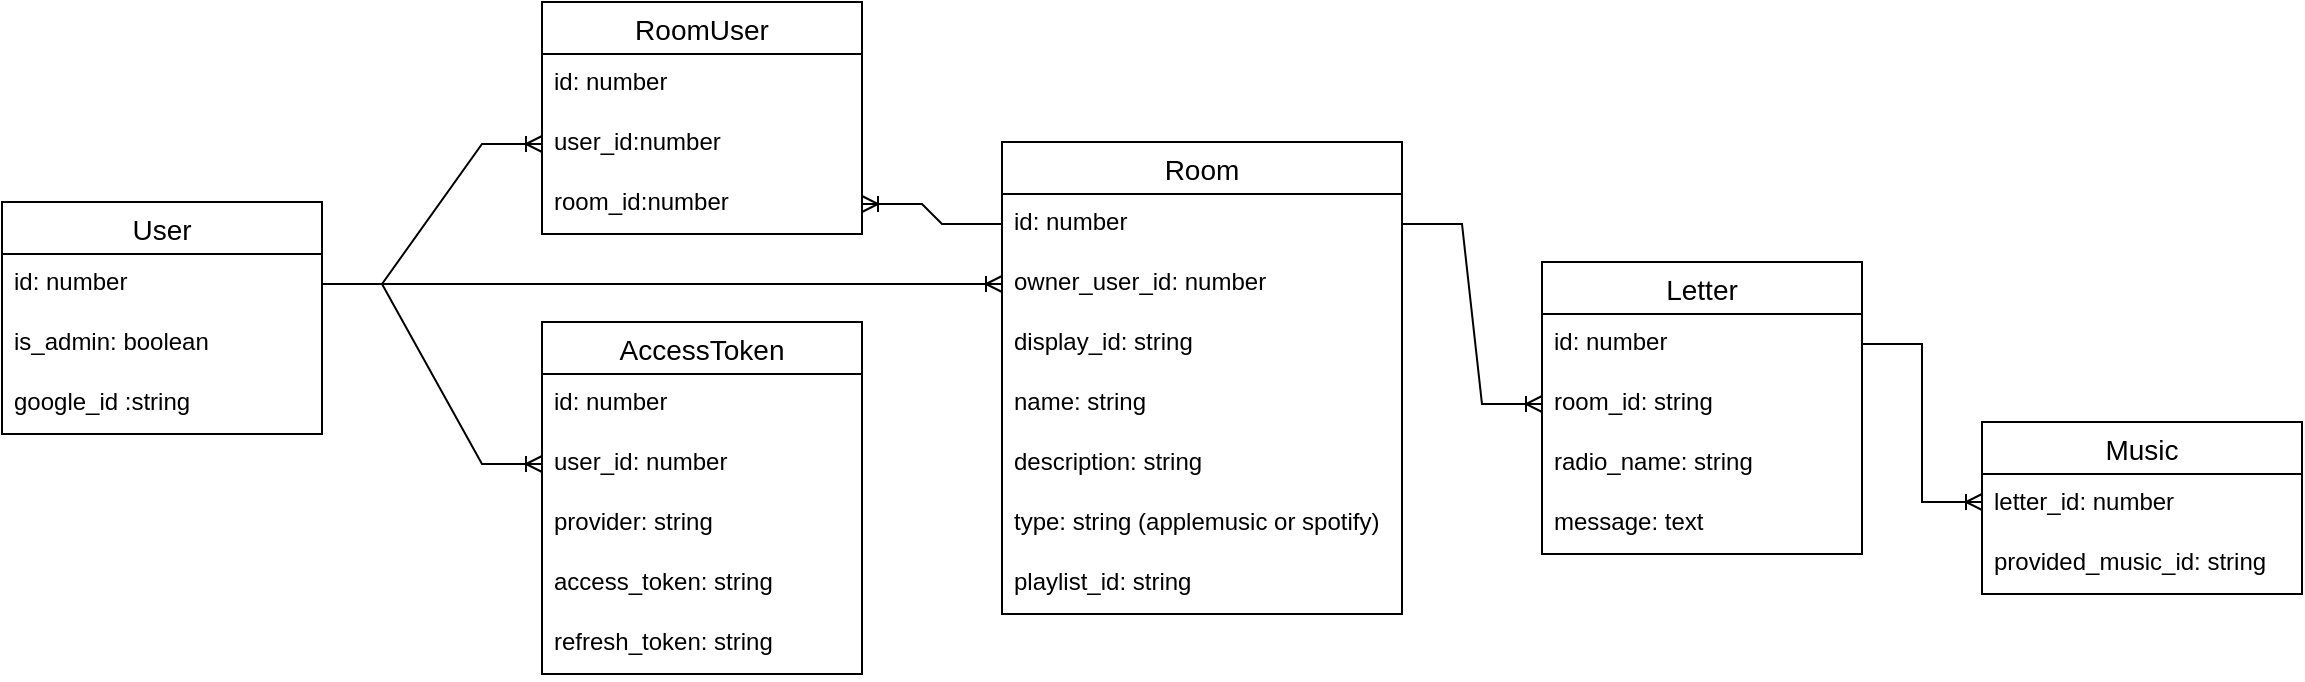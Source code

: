 <mxfile>
    <diagram id="DxB8re_V_81puv3YuFOB" name="Page-1">
        <mxGraphModel dx="1419" dy="364" grid="1" gridSize="10" guides="1" tooltips="1" connect="1" arrows="1" fold="1" page="0" pageScale="1" pageWidth="827" pageHeight="1169" math="0" shadow="0">
            <root>
                <mxCell id="0"/>
                <mxCell id="1" parent="0"/>
                <mxCell id="uDqvcrB0Kqiag1c68fRs-8" value="User" style="swimlane;fontStyle=0;childLayout=stackLayout;horizontal=1;startSize=26;horizontalStack=0;resizeParent=1;resizeParentMax=0;resizeLast=0;collapsible=1;marginBottom=0;align=center;fontSize=14;fontFamily=Helvetica;" parent="1" vertex="1">
                    <mxGeometry x="-670" y="220" width="160" height="116" as="geometry"/>
                </mxCell>
                <mxCell id="uDqvcrB0Kqiag1c68fRs-9" value="id: number" style="text;strokeColor=none;fillColor=none;spacingLeft=4;spacingRight=4;overflow=hidden;rotatable=0;points=[[0,0.5],[1,0.5]];portConstraint=eastwest;fontSize=12;fontFamily=Helvetica;" parent="uDqvcrB0Kqiag1c68fRs-8" vertex="1">
                    <mxGeometry y="26" width="160" height="30" as="geometry"/>
                </mxCell>
                <mxCell id="uDqvcrB0Kqiag1c68fRs-10" value="is_admin: boolean" style="text;strokeColor=none;fillColor=none;spacingLeft=4;spacingRight=4;overflow=hidden;rotatable=0;points=[[0,0.5],[1,0.5]];portConstraint=eastwest;fontSize=12;fontFamily=Helvetica;" parent="uDqvcrB0Kqiag1c68fRs-8" vertex="1">
                    <mxGeometry y="56" width="160" height="30" as="geometry"/>
                </mxCell>
                <mxCell id="NYNxQgaMd4Tk0-P4osWP-54" value="google_id :string" style="text;strokeColor=none;fillColor=none;spacingLeft=4;spacingRight=4;overflow=hidden;rotatable=0;points=[[0,0.5],[1,0.5]];portConstraint=eastwest;fontSize=12;fontFamily=Helvetica;" parent="uDqvcrB0Kqiag1c68fRs-8" vertex="1">
                    <mxGeometry y="86" width="160" height="30" as="geometry"/>
                </mxCell>
                <mxCell id="uDqvcrB0Kqiag1c68fRs-12" value="Room" style="swimlane;fontStyle=0;childLayout=stackLayout;horizontal=1;startSize=26;horizontalStack=0;resizeParent=1;resizeParentMax=0;resizeLast=0;collapsible=1;marginBottom=0;align=center;fontSize=14;fontFamily=Helvetica;" parent="1" vertex="1">
                    <mxGeometry x="-170" y="190" width="200" height="236" as="geometry"/>
                </mxCell>
                <mxCell id="uDqvcrB0Kqiag1c68fRs-13" value="id: number" style="text;strokeColor=none;fillColor=none;spacingLeft=4;spacingRight=4;overflow=hidden;rotatable=0;points=[[0,0.5],[1,0.5]];portConstraint=eastwest;fontSize=12;fontFamily=Helvetica;" parent="uDqvcrB0Kqiag1c68fRs-12" vertex="1">
                    <mxGeometry y="26" width="200" height="30" as="geometry"/>
                </mxCell>
                <mxCell id="NYNxQgaMd4Tk0-P4osWP-41" value="owner_user_id: number" style="text;strokeColor=none;fillColor=none;spacingLeft=4;spacingRight=4;overflow=hidden;rotatable=0;points=[[0,0.5],[1,0.5]];portConstraint=eastwest;fontSize=12;fontFamily=Helvetica;" parent="uDqvcrB0Kqiag1c68fRs-12" vertex="1">
                    <mxGeometry y="56" width="200" height="30" as="geometry"/>
                </mxCell>
                <mxCell id="NYNxQgaMd4Tk0-P4osWP-21" value="display_id: string" style="text;strokeColor=none;fillColor=none;spacingLeft=4;spacingRight=4;overflow=hidden;rotatable=0;points=[[0,0.5],[1,0.5]];portConstraint=eastwest;fontSize=12;fontFamily=Helvetica;" parent="uDqvcrB0Kqiag1c68fRs-12" vertex="1">
                    <mxGeometry y="86" width="200" height="30" as="geometry"/>
                </mxCell>
                <mxCell id="uDqvcrB0Kqiag1c68fRs-14" value="name: string" style="text;strokeColor=none;fillColor=none;spacingLeft=4;spacingRight=4;overflow=hidden;rotatable=0;points=[[0,0.5],[1,0.5]];portConstraint=eastwest;fontSize=12;fontFamily=Helvetica;" parent="uDqvcrB0Kqiag1c68fRs-12" vertex="1">
                    <mxGeometry y="116" width="200" height="30" as="geometry"/>
                </mxCell>
                <mxCell id="uDqvcrB0Kqiag1c68fRs-27" value="description: string" style="text;strokeColor=none;fillColor=none;spacingLeft=4;spacingRight=4;overflow=hidden;rotatable=0;points=[[0,0.5],[1,0.5]];portConstraint=eastwest;fontSize=12;fontFamily=Helvetica;" parent="uDqvcrB0Kqiag1c68fRs-12" vertex="1">
                    <mxGeometry y="146" width="200" height="30" as="geometry"/>
                </mxCell>
                <mxCell id="uDqvcrB0Kqiag1c68fRs-22" value="type: string (applemusic or spotify)" style="text;strokeColor=none;fillColor=none;spacingLeft=4;spacingRight=4;overflow=hidden;rotatable=0;points=[[0,0.5],[1,0.5]];portConstraint=eastwest;fontSize=12;fontFamily=Helvetica;" parent="uDqvcrB0Kqiag1c68fRs-12" vertex="1">
                    <mxGeometry y="176" width="200" height="30" as="geometry"/>
                </mxCell>
                <mxCell id="NYNxQgaMd4Tk0-P4osWP-52" value="playlist_id: string" style="text;strokeColor=none;fillColor=none;spacingLeft=4;spacingRight=4;overflow=hidden;rotatable=0;points=[[0,0.5],[1,0.5]];portConstraint=eastwest;fontSize=12;fontFamily=Helvetica;" parent="uDqvcrB0Kqiag1c68fRs-12" vertex="1">
                    <mxGeometry y="206" width="200" height="30" as="geometry"/>
                </mxCell>
                <mxCell id="uDqvcrB0Kqiag1c68fRs-16" value="Letter" style="swimlane;fontStyle=0;childLayout=stackLayout;horizontal=1;startSize=26;horizontalStack=0;resizeParent=1;resizeParentMax=0;resizeLast=0;collapsible=1;marginBottom=0;align=center;fontSize=14;fontFamily=Helvetica;" parent="1" vertex="1">
                    <mxGeometry x="100" y="250" width="160" height="146" as="geometry"/>
                </mxCell>
                <mxCell id="uDqvcrB0Kqiag1c68fRs-17" value="id: number" style="text;strokeColor=none;fillColor=none;spacingLeft=4;spacingRight=4;overflow=hidden;rotatable=0;points=[[0,0.5],[1,0.5]];portConstraint=eastwest;fontSize=12;fontFamily=Helvetica;" parent="uDqvcrB0Kqiag1c68fRs-16" vertex="1">
                    <mxGeometry y="26" width="160" height="30" as="geometry"/>
                </mxCell>
                <mxCell id="uDqvcrB0Kqiag1c68fRs-23" value="room_id: string" style="text;strokeColor=none;fillColor=none;spacingLeft=4;spacingRight=4;overflow=hidden;rotatable=0;points=[[0,0.5],[1,0.5]];portConstraint=eastwest;fontSize=12;fontFamily=Helvetica;" parent="uDqvcrB0Kqiag1c68fRs-16" vertex="1">
                    <mxGeometry y="56" width="160" height="30" as="geometry"/>
                </mxCell>
                <mxCell id="uDqvcrB0Kqiag1c68fRs-18" value="radio_name: string" style="text;strokeColor=none;fillColor=none;spacingLeft=4;spacingRight=4;overflow=hidden;rotatable=0;points=[[0,0.5],[1,0.5]];portConstraint=eastwest;fontSize=12;fontFamily=Helvetica;" parent="uDqvcrB0Kqiag1c68fRs-16" vertex="1">
                    <mxGeometry y="86" width="160" height="30" as="geometry"/>
                </mxCell>
                <mxCell id="uDqvcrB0Kqiag1c68fRs-20" value="message: text" style="text;strokeColor=none;fillColor=none;spacingLeft=4;spacingRight=4;overflow=hidden;rotatable=0;points=[[0,0.5],[1,0.5]];portConstraint=eastwest;fontSize=12;fontFamily=Helvetica;" parent="uDqvcrB0Kqiag1c68fRs-16" vertex="1">
                    <mxGeometry y="116" width="160" height="30" as="geometry"/>
                </mxCell>
                <mxCell id="uDqvcrB0Kqiag1c68fRs-32" value="" style="edgeStyle=entityRelationEdgeStyle;fontSize=12;html=1;endArrow=ERoneToMany;rounded=0;fontFamily=Helvetica;" parent="1" source="uDqvcrB0Kqiag1c68fRs-13" target="uDqvcrB0Kqiag1c68fRs-23" edge="1">
                    <mxGeometry width="100" height="100" relative="1" as="geometry">
                        <mxPoint x="-80" y="360" as="sourcePoint"/>
                        <mxPoint x="20" y="260" as="targetPoint"/>
                    </mxGeometry>
                </mxCell>
                <mxCell id="NYNxQgaMd4Tk0-P4osWP-1" value="Music" style="swimlane;fontStyle=0;childLayout=stackLayout;horizontal=1;startSize=26;horizontalStack=0;resizeParent=1;resizeParentMax=0;resizeLast=0;collapsible=1;marginBottom=0;align=center;fontSize=14;fontFamily=Helvetica;" parent="1" vertex="1">
                    <mxGeometry x="320" y="330" width="160" height="86" as="geometry"/>
                </mxCell>
                <mxCell id="NYNxQgaMd4Tk0-P4osWP-11" value="letter_id: number" style="text;strokeColor=none;fillColor=none;spacingLeft=4;spacingRight=4;overflow=hidden;rotatable=0;points=[[0,0.5],[1,0.5]];portConstraint=eastwest;fontSize=12;fontFamily=Helvetica;" parent="NYNxQgaMd4Tk0-P4osWP-1" vertex="1">
                    <mxGeometry y="26" width="160" height="30" as="geometry"/>
                </mxCell>
                <mxCell id="NYNxQgaMd4Tk0-P4osWP-6" value="provided_music_id: string" style="text;strokeColor=none;fillColor=none;spacingLeft=4;spacingRight=4;overflow=hidden;rotatable=0;points=[[0,0.5],[1,0.5]];portConstraint=eastwest;fontSize=12;fontFamily=Helvetica;" parent="NYNxQgaMd4Tk0-P4osWP-1" vertex="1">
                    <mxGeometry y="56" width="160" height="30" as="geometry"/>
                </mxCell>
                <mxCell id="NYNxQgaMd4Tk0-P4osWP-8" value="" style="edgeStyle=entityRelationEdgeStyle;fontSize=12;html=1;endArrow=ERoneToMany;rounded=0;fontFamily=Helvetica;exitX=1;exitY=0.5;exitDx=0;exitDy=0;" parent="1" source="uDqvcrB0Kqiag1c68fRs-17" edge="1">
                    <mxGeometry width="100" height="100" relative="1" as="geometry">
                        <mxPoint x="280" y="350" as="sourcePoint"/>
                        <mxPoint x="320" y="370" as="targetPoint"/>
                    </mxGeometry>
                </mxCell>
                <mxCell id="NYNxQgaMd4Tk0-P4osWP-13" value="RoomUser" style="swimlane;fontStyle=0;childLayout=stackLayout;horizontal=1;startSize=26;horizontalStack=0;resizeParent=1;resizeParentMax=0;resizeLast=0;collapsible=1;marginBottom=0;align=center;fontSize=14;fontFamily=Helvetica;" parent="1" vertex="1">
                    <mxGeometry x="-400" y="120" width="160" height="116" as="geometry"/>
                </mxCell>
                <mxCell id="NYNxQgaMd4Tk0-P4osWP-14" value="id: number" style="text;strokeColor=none;fillColor=none;spacingLeft=4;spacingRight=4;overflow=hidden;rotatable=0;points=[[0,0.5],[1,0.5]];portConstraint=eastwest;fontSize=12;fontFamily=Helvetica;" parent="NYNxQgaMd4Tk0-P4osWP-13" vertex="1">
                    <mxGeometry y="26" width="160" height="30" as="geometry"/>
                </mxCell>
                <mxCell id="NYNxQgaMd4Tk0-P4osWP-15" value="user_id:number" style="text;strokeColor=none;fillColor=none;spacingLeft=4;spacingRight=4;overflow=hidden;rotatable=0;points=[[0,0.5],[1,0.5]];portConstraint=eastwest;fontSize=12;fontFamily=Helvetica;" parent="NYNxQgaMd4Tk0-P4osWP-13" vertex="1">
                    <mxGeometry y="56" width="160" height="30" as="geometry"/>
                </mxCell>
                <mxCell id="NYNxQgaMd4Tk0-P4osWP-16" value="room_id:number" style="text;strokeColor=none;fillColor=none;spacingLeft=4;spacingRight=4;overflow=hidden;rotatable=0;points=[[0,0.5],[1,0.5]];portConstraint=eastwest;fontSize=12;fontFamily=Helvetica;" parent="NYNxQgaMd4Tk0-P4osWP-13" vertex="1">
                    <mxGeometry y="86" width="160" height="30" as="geometry"/>
                </mxCell>
                <mxCell id="NYNxQgaMd4Tk0-P4osWP-38" value="AccessToken" style="swimlane;fontStyle=0;childLayout=stackLayout;horizontal=1;startSize=26;horizontalStack=0;resizeParent=1;resizeParentMax=0;resizeLast=0;collapsible=1;marginBottom=0;align=center;fontSize=14;fontFamily=Helvetica;" parent="1" vertex="1">
                    <mxGeometry x="-400" y="280" width="160" height="176" as="geometry"/>
                </mxCell>
                <mxCell id="NYNxQgaMd4Tk0-P4osWP-42" value="id: number" style="text;strokeColor=none;fillColor=none;spacingLeft=4;spacingRight=4;overflow=hidden;rotatable=0;points=[[0,0.5],[1,0.5]];portConstraint=eastwest;fontSize=12;fontFamily=Helvetica;" parent="NYNxQgaMd4Tk0-P4osWP-38" vertex="1">
                    <mxGeometry y="26" width="160" height="30" as="geometry"/>
                </mxCell>
                <mxCell id="NYNxQgaMd4Tk0-P4osWP-40" value="user_id: number" style="text;strokeColor=none;fillColor=none;spacingLeft=4;spacingRight=4;overflow=hidden;rotatable=0;points=[[0,0.5],[1,0.5]];portConstraint=eastwest;fontSize=12;fontFamily=Helvetica;" parent="NYNxQgaMd4Tk0-P4osWP-38" vertex="1">
                    <mxGeometry y="56" width="160" height="30" as="geometry"/>
                </mxCell>
                <mxCell id="NYNxQgaMd4Tk0-P4osWP-46" value="provider: string" style="text;strokeColor=none;fillColor=none;spacingLeft=4;spacingRight=4;overflow=hidden;rotatable=0;points=[[0,0.5],[1,0.5]];portConstraint=eastwest;fontSize=12;fontFamily=Helvetica;" parent="NYNxQgaMd4Tk0-P4osWP-38" vertex="1">
                    <mxGeometry y="86" width="160" height="30" as="geometry"/>
                </mxCell>
                <mxCell id="NYNxQgaMd4Tk0-P4osWP-31" value="access_token: string" style="text;strokeColor=none;fillColor=none;spacingLeft=4;spacingRight=4;overflow=hidden;rotatable=0;points=[[0,0.5],[1,0.5]];portConstraint=eastwest;fontSize=12;fontFamily=Helvetica;" parent="NYNxQgaMd4Tk0-P4osWP-38" vertex="1">
                    <mxGeometry y="116" width="160" height="30" as="geometry"/>
                </mxCell>
                <mxCell id="NYNxQgaMd4Tk0-P4osWP-47" value="refresh_token: string" style="text;strokeColor=none;fillColor=none;spacingLeft=4;spacingRight=4;overflow=hidden;rotatable=0;points=[[0,0.5],[1,0.5]];portConstraint=eastwest;fontSize=12;fontFamily=Helvetica;" parent="NYNxQgaMd4Tk0-P4osWP-38" vertex="1">
                    <mxGeometry y="146" width="160" height="30" as="geometry"/>
                </mxCell>
                <mxCell id="NYNxQgaMd4Tk0-P4osWP-55" value="" style="edgeStyle=entityRelationEdgeStyle;fontSize=12;html=1;endArrow=ERoneToMany;rounded=0;exitX=1;exitY=0.5;exitDx=0;exitDy=0;" parent="1" source="uDqvcrB0Kqiag1c68fRs-9" target="NYNxQgaMd4Tk0-P4osWP-15" edge="1">
                    <mxGeometry width="100" height="100" relative="1" as="geometry">
                        <mxPoint x="-140" y="520" as="sourcePoint"/>
                        <mxPoint x="-40" y="420" as="targetPoint"/>
                    </mxGeometry>
                </mxCell>
                <mxCell id="NYNxQgaMd4Tk0-P4osWP-56" value="" style="edgeStyle=entityRelationEdgeStyle;fontSize=12;html=1;endArrow=ERoneToMany;rounded=0;exitX=0;exitY=0.5;exitDx=0;exitDy=0;" parent="1" source="uDqvcrB0Kqiag1c68fRs-13" target="NYNxQgaMd4Tk0-P4osWP-16" edge="1">
                    <mxGeometry width="100" height="100" relative="1" as="geometry">
                        <mxPoint x="-210" y="310" as="sourcePoint"/>
                        <mxPoint x="-260" y="390" as="targetPoint"/>
                    </mxGeometry>
                </mxCell>
                <mxCell id="NYNxQgaMd4Tk0-P4osWP-58" value="" style="edgeStyle=entityRelationEdgeStyle;fontSize=12;html=1;endArrow=ERoneToMany;rounded=0;" parent="1" source="uDqvcrB0Kqiag1c68fRs-9" target="NYNxQgaMd4Tk0-P4osWP-41" edge="1">
                    <mxGeometry width="100" height="100" relative="1" as="geometry">
                        <mxPoint x="-140" y="520" as="sourcePoint"/>
                        <mxPoint x="-40" y="420" as="targetPoint"/>
                    </mxGeometry>
                </mxCell>
                <mxCell id="NYNxQgaMd4Tk0-P4osWP-59" value="" style="edgeStyle=entityRelationEdgeStyle;fontSize=12;html=1;endArrow=ERoneToMany;rounded=0;" parent="1" source="uDqvcrB0Kqiag1c68fRs-9" target="NYNxQgaMd4Tk0-P4osWP-40" edge="1">
                    <mxGeometry width="100" height="100" relative="1" as="geometry">
                        <mxPoint x="-150" y="430" as="sourcePoint"/>
                        <mxPoint x="-50" y="330" as="targetPoint"/>
                    </mxGeometry>
                </mxCell>
            </root>
        </mxGraphModel>
    </diagram>
</mxfile>